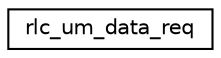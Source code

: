 digraph "Graphical Class Hierarchy"
{
 // LATEX_PDF_SIZE
  edge [fontname="Helvetica",fontsize="10",labelfontname="Helvetica",labelfontsize="10"];
  node [fontname="Helvetica",fontsize="10",shape=record];
  rankdir="LR";
  Node0 [label="rlc_um_data_req",height=0.2,width=0.4,color="black", fillcolor="white", style="filled",URL="$structrlc__um__data__req.html",tooltip=" "];
}
